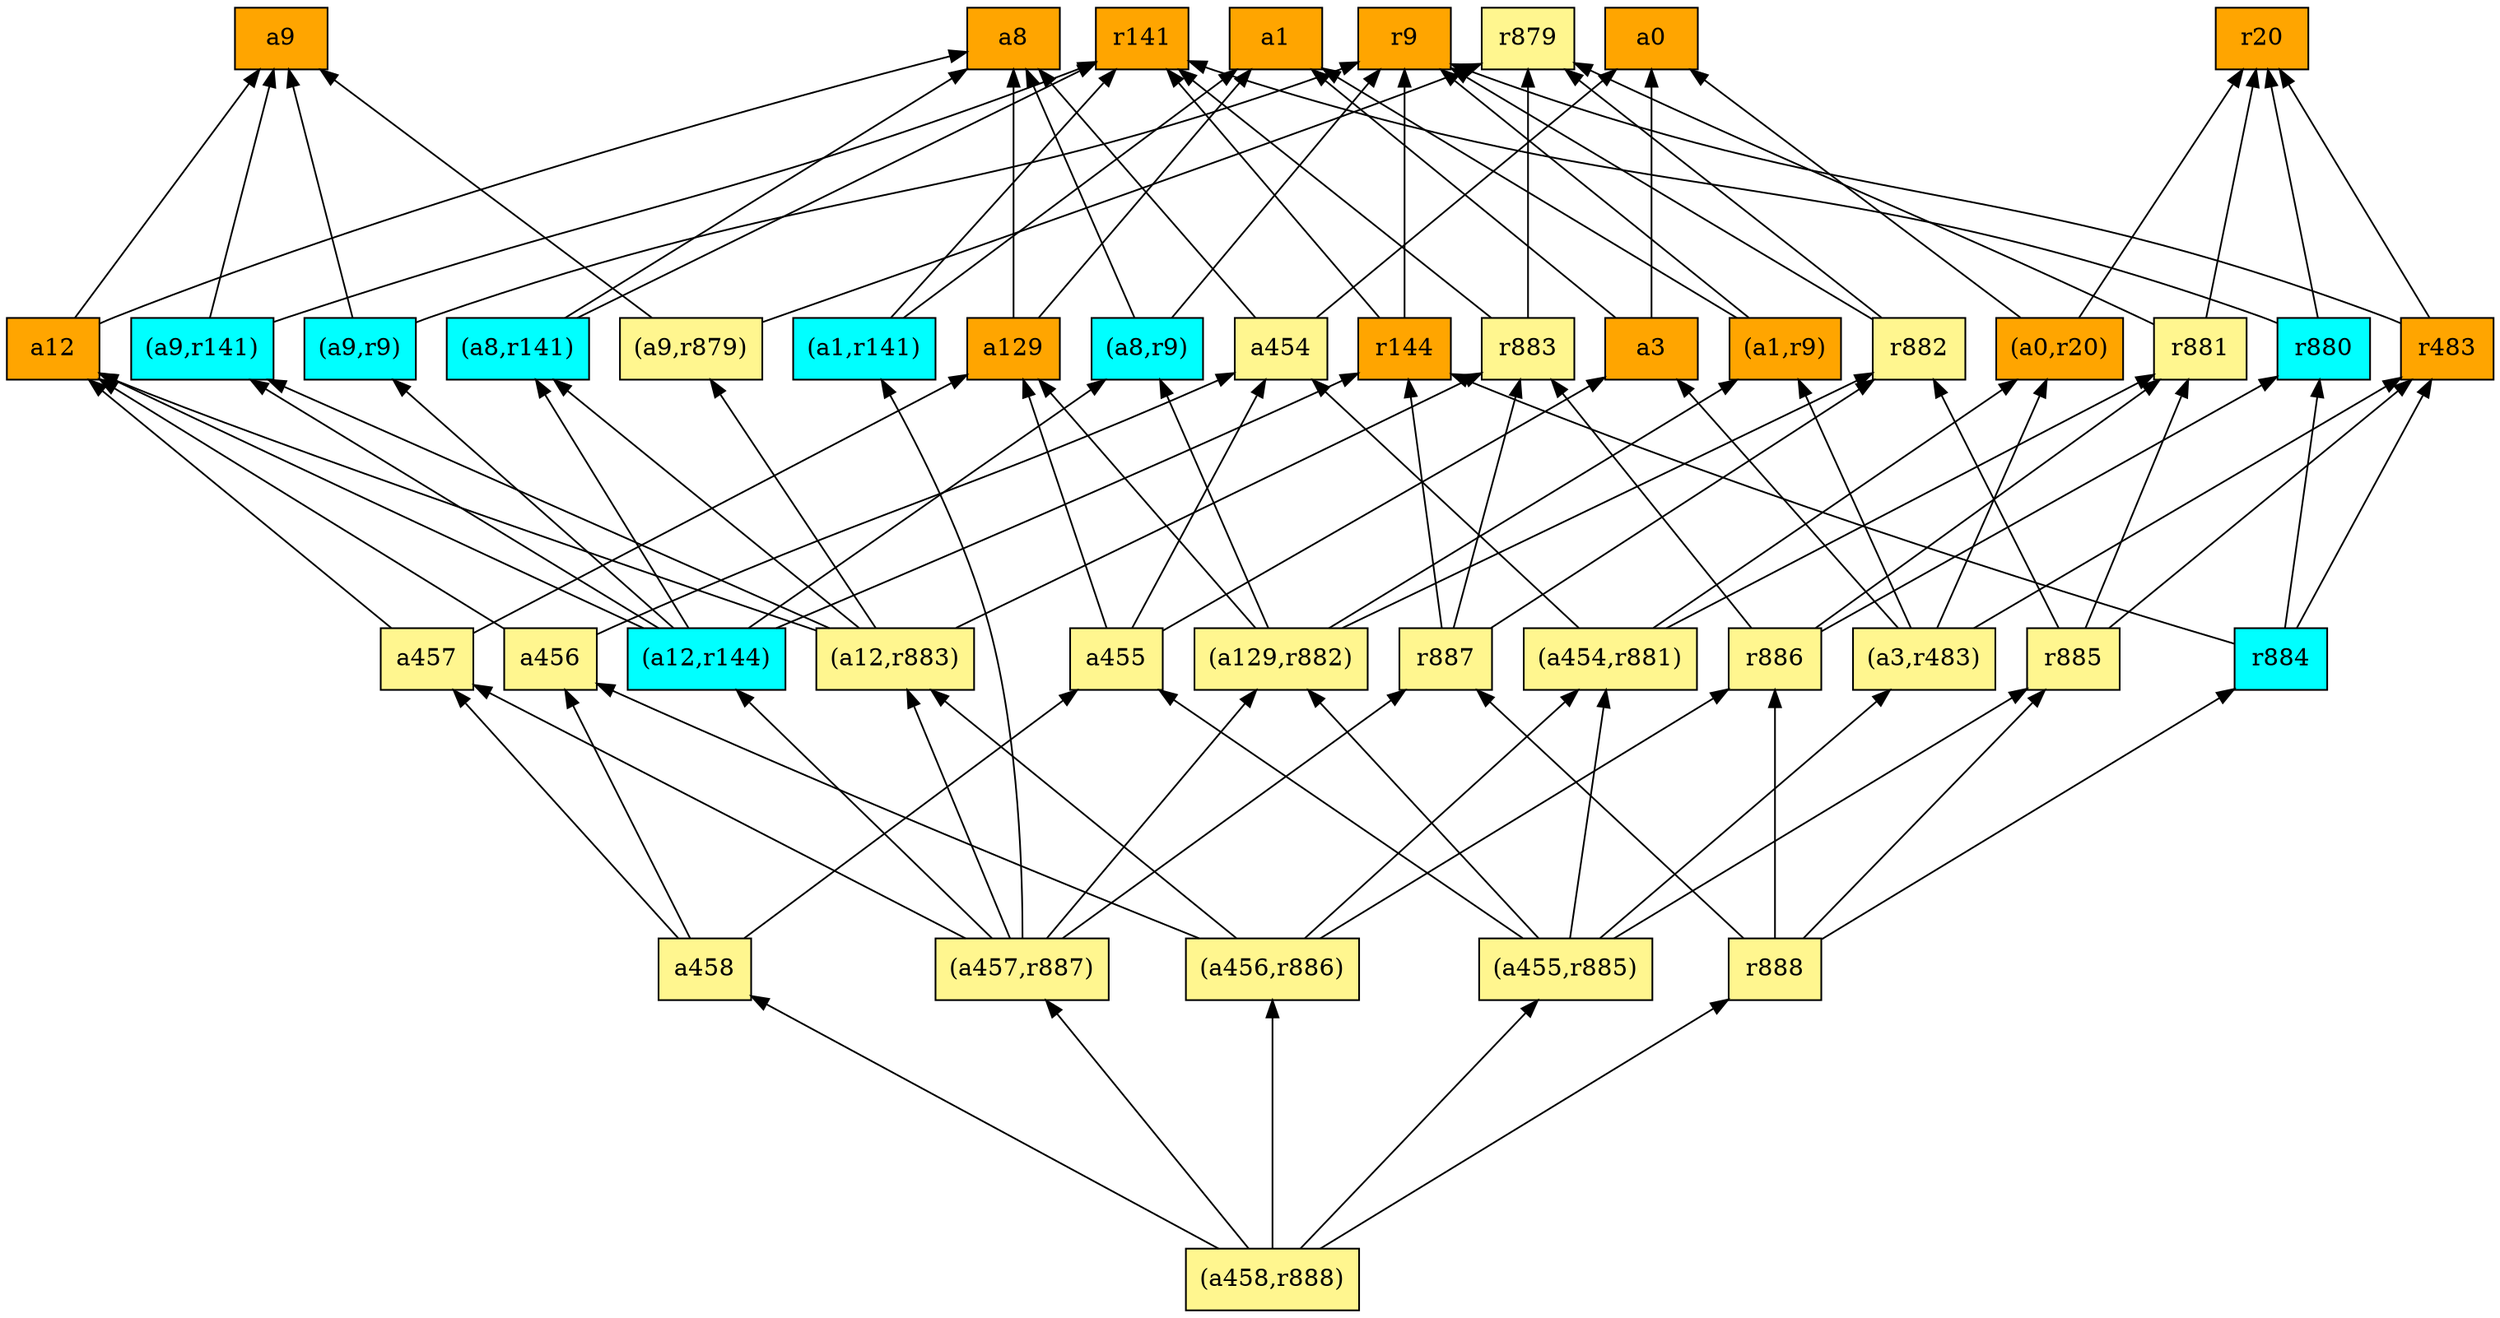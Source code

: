digraph G {
rankdir=BT;ranksep="2.0";
"(a1,r9)" [shape=record,fillcolor=orange,style=filled,label="{(a1,r9)}"];
"r141" [shape=record,fillcolor=orange,style=filled,label="{r141}"];
"a8" [shape=record,fillcolor=orange,style=filled,label="{a8}"];
"(a9,r9)" [shape=record,fillcolor=cyan,style=filled,label="{(a9,r9)}"];
"(a0,r20)" [shape=record,fillcolor=orange,style=filled,label="{(a0,r20)}"];
"(a8,r9)" [shape=record,fillcolor=cyan,style=filled,label="{(a8,r9)}"];
"a3" [shape=record,fillcolor=orange,style=filled,label="{a3}"];
"(a1,r141)" [shape=record,fillcolor=cyan,style=filled,label="{(a1,r141)}"];
"a457" [shape=record,fillcolor=khaki1,style=filled,label="{a457}"];
"(a9,r879)" [shape=record,fillcolor=khaki1,style=filled,label="{(a9,r879)}"];
"r885" [shape=record,fillcolor=khaki1,style=filled,label="{r885}"];
"r9" [shape=record,fillcolor=orange,style=filled,label="{r9}"];
"r883" [shape=record,fillcolor=khaki1,style=filled,label="{r883}"];
"r884" [shape=record,fillcolor=cyan,style=filled,label="{r884}"];
"a9" [shape=record,fillcolor=orange,style=filled,label="{a9}"];
"a458" [shape=record,fillcolor=khaki1,style=filled,label="{a458}"];
"r879" [shape=record,fillcolor=khaki1,style=filled,label="{r879}"];
"(a457,r887)" [shape=record,fillcolor=khaki1,style=filled,label="{(a457,r887)}"];
"r144" [shape=record,fillcolor=orange,style=filled,label="{r144}"];
"r880" [shape=record,fillcolor=cyan,style=filled,label="{r880}"];
"(a12,r883)" [shape=record,fillcolor=khaki1,style=filled,label="{(a12,r883)}"];
"r882" [shape=record,fillcolor=khaki1,style=filled,label="{r882}"];
"r886" [shape=record,fillcolor=khaki1,style=filled,label="{r886}"];
"a129" [shape=record,fillcolor=orange,style=filled,label="{a129}"];
"a454" [shape=record,fillcolor=khaki1,style=filled,label="{a454}"];
"r887" [shape=record,fillcolor=khaki1,style=filled,label="{r887}"];
"a455" [shape=record,fillcolor=khaki1,style=filled,label="{a455}"];
"(a8,r141)" [shape=record,fillcolor=cyan,style=filled,label="{(a8,r141)}"];
"r483" [shape=record,fillcolor=orange,style=filled,label="{r483}"];
"(a454,r881)" [shape=record,fillcolor=khaki1,style=filled,label="{(a454,r881)}"];
"(a456,r886)" [shape=record,fillcolor=khaki1,style=filled,label="{(a456,r886)}"];
"a456" [shape=record,fillcolor=khaki1,style=filled,label="{a456}"];
"(a455,r885)" [shape=record,fillcolor=khaki1,style=filled,label="{(a455,r885)}"];
"a1" [shape=record,fillcolor=orange,style=filled,label="{a1}"];
"r888" [shape=record,fillcolor=khaki1,style=filled,label="{r888}"];
"(a12,r144)" [shape=record,fillcolor=cyan,style=filled,label="{(a12,r144)}"];
"r881" [shape=record,fillcolor=khaki1,style=filled,label="{r881}"];
"(a458,r888)" [shape=record,fillcolor=khaki1,style=filled,label="{(a458,r888)}"];
"(a3,r483)" [shape=record,fillcolor=khaki1,style=filled,label="{(a3,r483)}"];
"r20" [shape=record,fillcolor=orange,style=filled,label="{r20}"];
"(a9,r141)" [shape=record,fillcolor=cyan,style=filled,label="{(a9,r141)}"];
"a0" [shape=record,fillcolor=orange,style=filled,label="{a0}"];
"a12" [shape=record,fillcolor=orange,style=filled,label="{a12}"];
"(a129,r882)" [shape=record,fillcolor=khaki1,style=filled,label="{(a129,r882)}"];
"(a1,r9)" -> "r9"
"(a1,r9)" -> "a1"
"(a9,r9)" -> "r9"
"(a9,r9)" -> "a9"
"(a0,r20)" -> "a0"
"(a0,r20)" -> "r20"
"(a8,r9)" -> "r9"
"(a8,r9)" -> "a8"
"a3" -> "a1"
"a3" -> "a0"
"(a1,r141)" -> "a1"
"(a1,r141)" -> "r141"
"a457" -> "a12"
"a457" -> "a129"
"(a9,r879)" -> "a9"
"(a9,r879)" -> "r879"
"r885" -> "r881"
"r885" -> "r483"
"r885" -> "r882"
"r883" -> "r141"
"r883" -> "r879"
"r884" -> "r483"
"r884" -> "r144"
"r884" -> "r880"
"a458" -> "a457"
"a458" -> "a455"
"a458" -> "a456"
"(a457,r887)" -> "r887"
"(a457,r887)" -> "(a12,r144)"
"(a457,r887)" -> "(a1,r141)"
"(a457,r887)" -> "a457"
"(a457,r887)" -> "(a12,r883)"
"(a457,r887)" -> "(a129,r882)"
"r144" -> "r9"
"r144" -> "r141"
"r880" -> "r20"
"r880" -> "r141"
"(a12,r883)" -> "(a8,r141)"
"(a12,r883)" -> "(a9,r141)"
"(a12,r883)" -> "(a9,r879)"
"(a12,r883)" -> "r883"
"(a12,r883)" -> "a12"
"r882" -> "r9"
"r882" -> "r879"
"r886" -> "r881"
"r886" -> "r883"
"r886" -> "r880"
"a129" -> "a1"
"a129" -> "a8"
"a454" -> "a0"
"a454" -> "a8"
"r887" -> "r144"
"r887" -> "r883"
"r887" -> "r882"
"a455" -> "a454"
"a455" -> "a3"
"a455" -> "a129"
"(a8,r141)" -> "r141"
"(a8,r141)" -> "a8"
"r483" -> "r9"
"r483" -> "r20"
"(a454,r881)" -> "(a0,r20)"
"(a454,r881)" -> "a454"
"(a454,r881)" -> "r881"
"(a456,r886)" -> "(a454,r881)"
"(a456,r886)" -> "(a12,r883)"
"(a456,r886)" -> "a456"
"(a456,r886)" -> "r886"
"a456" -> "a454"
"a456" -> "a12"
"(a455,r885)" -> "a455"
"(a455,r885)" -> "(a3,r483)"
"(a455,r885)" -> "(a454,r881)"
"(a455,r885)" -> "r885"
"(a455,r885)" -> "(a129,r882)"
"r888" -> "r887"
"r888" -> "r884"
"r888" -> "r885"
"r888" -> "r886"
"(a12,r144)" -> "(a9,r9)"
"(a12,r144)" -> "(a8,r9)"
"(a12,r144)" -> "(a8,r141)"
"(a12,r144)" -> "(a9,r141)"
"(a12,r144)" -> "r144"
"(a12,r144)" -> "a12"
"r881" -> "r20"
"r881" -> "r879"
"(a458,r888)" -> "(a456,r886)"
"(a458,r888)" -> "(a455,r885)"
"(a458,r888)" -> "r888"
"(a458,r888)" -> "a458"
"(a458,r888)" -> "(a457,r887)"
"(a3,r483)" -> "(a1,r9)"
"(a3,r483)" -> "r483"
"(a3,r483)" -> "a3"
"(a3,r483)" -> "(a0,r20)"
"(a9,r141)" -> "r141"
"(a9,r141)" -> "a9"
"a12" -> "a8"
"a12" -> "a9"
"(a129,r882)" -> "(a1,r9)"
"(a129,r882)" -> "r882"
"(a129,r882)" -> "a129"
"(a129,r882)" -> "(a8,r9)"
}